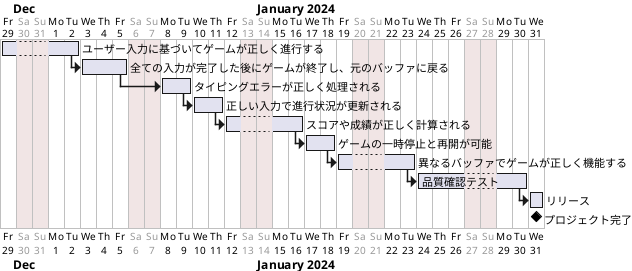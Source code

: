 @startgantt
Project starts 2023/12/29
saturday are closed
sunday are closed

[ユーザー入力に基づいてゲームが正しく進行する] lasts 3 days
[全ての入力が完了した後にゲームが終了し、元のバッファに戻る] starts at [ユーザー入力に基づいてゲームが正しく進行する]'s end and lasts 3 days
[タイピングエラーが正しく処理される] starts at [全ての入力が完了した後にゲームが終了し、元のバッファに戻る]'s end and lasts 2 days
[正しい入力で進行状況が更新される] starts at [タイピングエラーが正しく処理される]'s end and lasts 2 days
[スコアや成績が正しく計算される] starts at [正しい入力で進行状況が更新される]'s end and lasts 3 days
[ゲームの一時停止と再開が可能] starts at [スコアや成績が正しく計算される]'s end and lasts 2 days
[異なるバッファでゲームが正しく機能する] starts at [ゲームの一時停止と再開が可能]'s end and lasts 3 days

[品質確認テスト] starts at [異なるバッファでゲームが正しく機能する]'s end and lasts 5 days
[リリース] starts at [品質確認テスト]'s end and lasts 1 day
[プロジェクト完了] happens at [リリース]'s end
@endgantt
